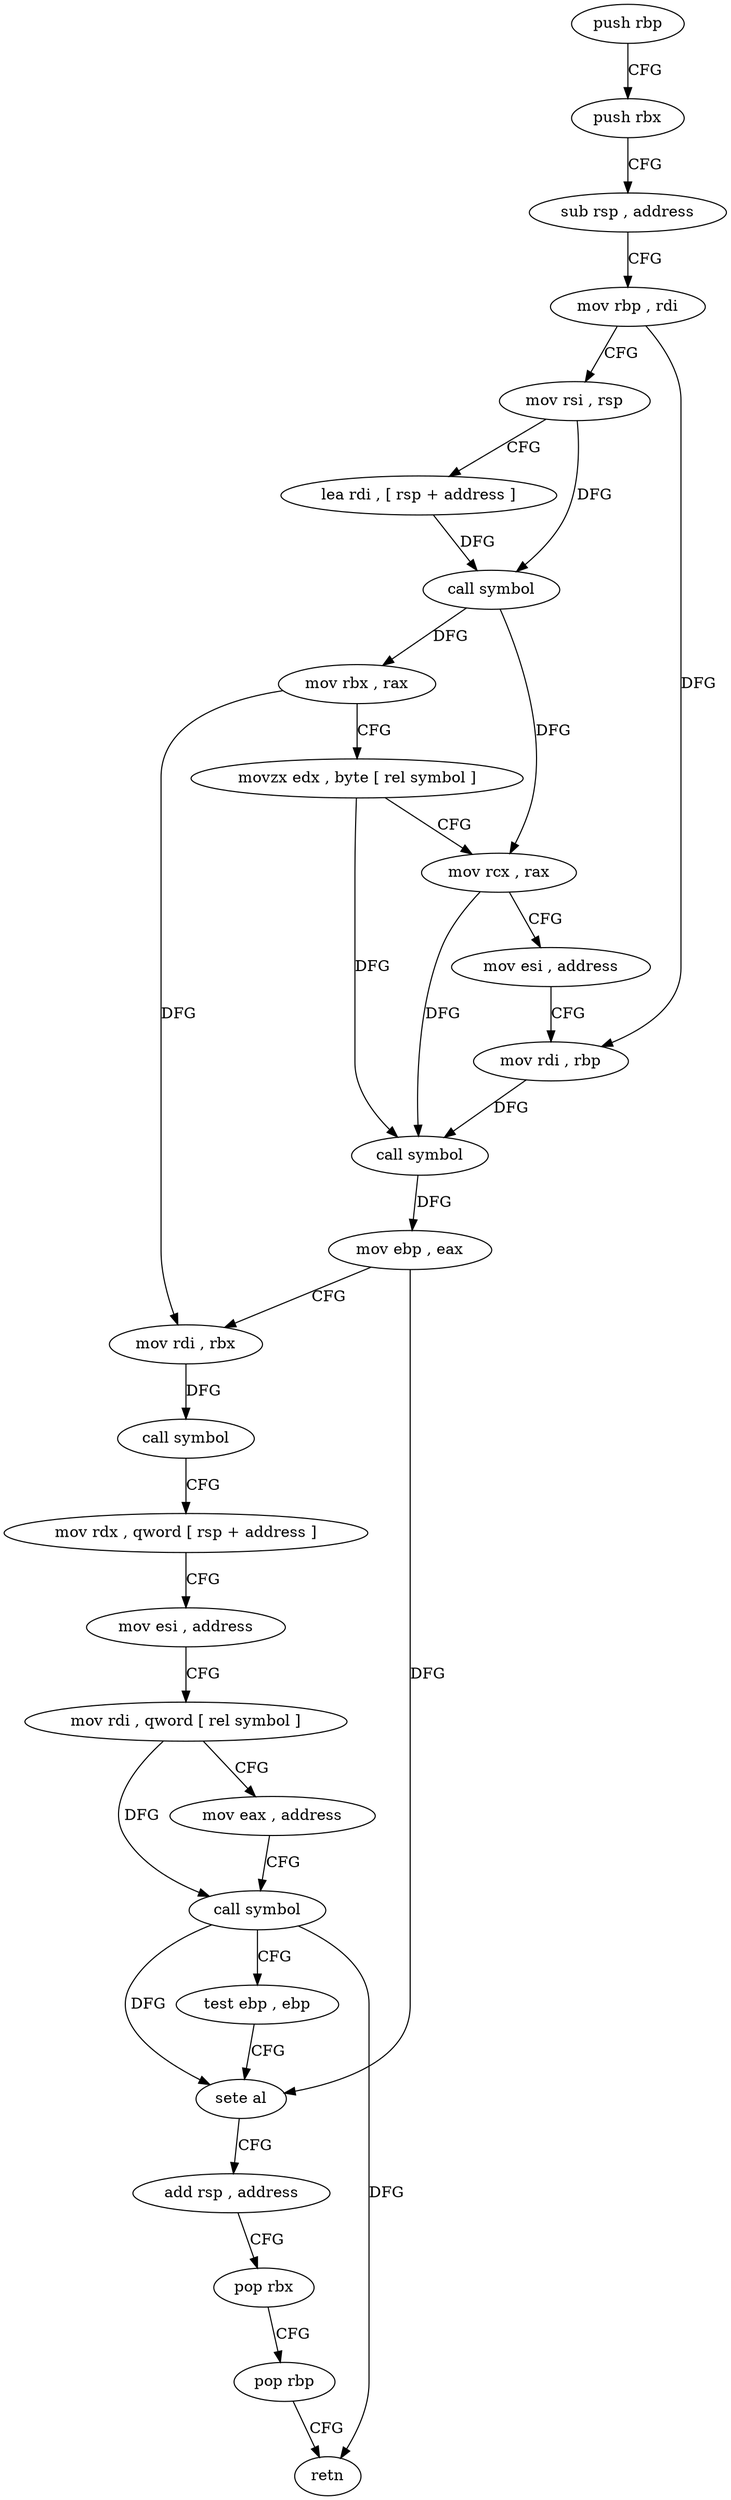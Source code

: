digraph "func" {
"4215649" [label = "push rbp" ]
"4215650" [label = "push rbx" ]
"4215651" [label = "sub rsp , address" ]
"4215655" [label = "mov rbp , rdi" ]
"4215658" [label = "mov rsi , rsp" ]
"4215661" [label = "lea rdi , [ rsp + address ]" ]
"4215666" [label = "call symbol" ]
"4215671" [label = "mov rbx , rax" ]
"4215674" [label = "movzx edx , byte [ rel symbol ]" ]
"4215681" [label = "mov rcx , rax" ]
"4215684" [label = "mov esi , address" ]
"4215689" [label = "mov rdi , rbp" ]
"4215692" [label = "call symbol" ]
"4215697" [label = "mov ebp , eax" ]
"4215699" [label = "mov rdi , rbx" ]
"4215702" [label = "call symbol" ]
"4215707" [label = "mov rdx , qword [ rsp + address ]" ]
"4215712" [label = "mov esi , address" ]
"4215717" [label = "mov rdi , qword [ rel symbol ]" ]
"4215724" [label = "mov eax , address" ]
"4215729" [label = "call symbol" ]
"4215734" [label = "test ebp , ebp" ]
"4215736" [label = "sete al" ]
"4215739" [label = "add rsp , address" ]
"4215743" [label = "pop rbx" ]
"4215744" [label = "pop rbp" ]
"4215745" [label = "retn" ]
"4215649" -> "4215650" [ label = "CFG" ]
"4215650" -> "4215651" [ label = "CFG" ]
"4215651" -> "4215655" [ label = "CFG" ]
"4215655" -> "4215658" [ label = "CFG" ]
"4215655" -> "4215689" [ label = "DFG" ]
"4215658" -> "4215661" [ label = "CFG" ]
"4215658" -> "4215666" [ label = "DFG" ]
"4215661" -> "4215666" [ label = "DFG" ]
"4215666" -> "4215671" [ label = "DFG" ]
"4215666" -> "4215681" [ label = "DFG" ]
"4215671" -> "4215674" [ label = "CFG" ]
"4215671" -> "4215699" [ label = "DFG" ]
"4215674" -> "4215681" [ label = "CFG" ]
"4215674" -> "4215692" [ label = "DFG" ]
"4215681" -> "4215684" [ label = "CFG" ]
"4215681" -> "4215692" [ label = "DFG" ]
"4215684" -> "4215689" [ label = "CFG" ]
"4215689" -> "4215692" [ label = "DFG" ]
"4215692" -> "4215697" [ label = "DFG" ]
"4215697" -> "4215699" [ label = "CFG" ]
"4215697" -> "4215736" [ label = "DFG" ]
"4215699" -> "4215702" [ label = "DFG" ]
"4215702" -> "4215707" [ label = "CFG" ]
"4215707" -> "4215712" [ label = "CFG" ]
"4215712" -> "4215717" [ label = "CFG" ]
"4215717" -> "4215724" [ label = "CFG" ]
"4215717" -> "4215729" [ label = "DFG" ]
"4215724" -> "4215729" [ label = "CFG" ]
"4215729" -> "4215734" [ label = "CFG" ]
"4215729" -> "4215736" [ label = "DFG" ]
"4215729" -> "4215745" [ label = "DFG" ]
"4215734" -> "4215736" [ label = "CFG" ]
"4215736" -> "4215739" [ label = "CFG" ]
"4215739" -> "4215743" [ label = "CFG" ]
"4215743" -> "4215744" [ label = "CFG" ]
"4215744" -> "4215745" [ label = "CFG" ]
}
